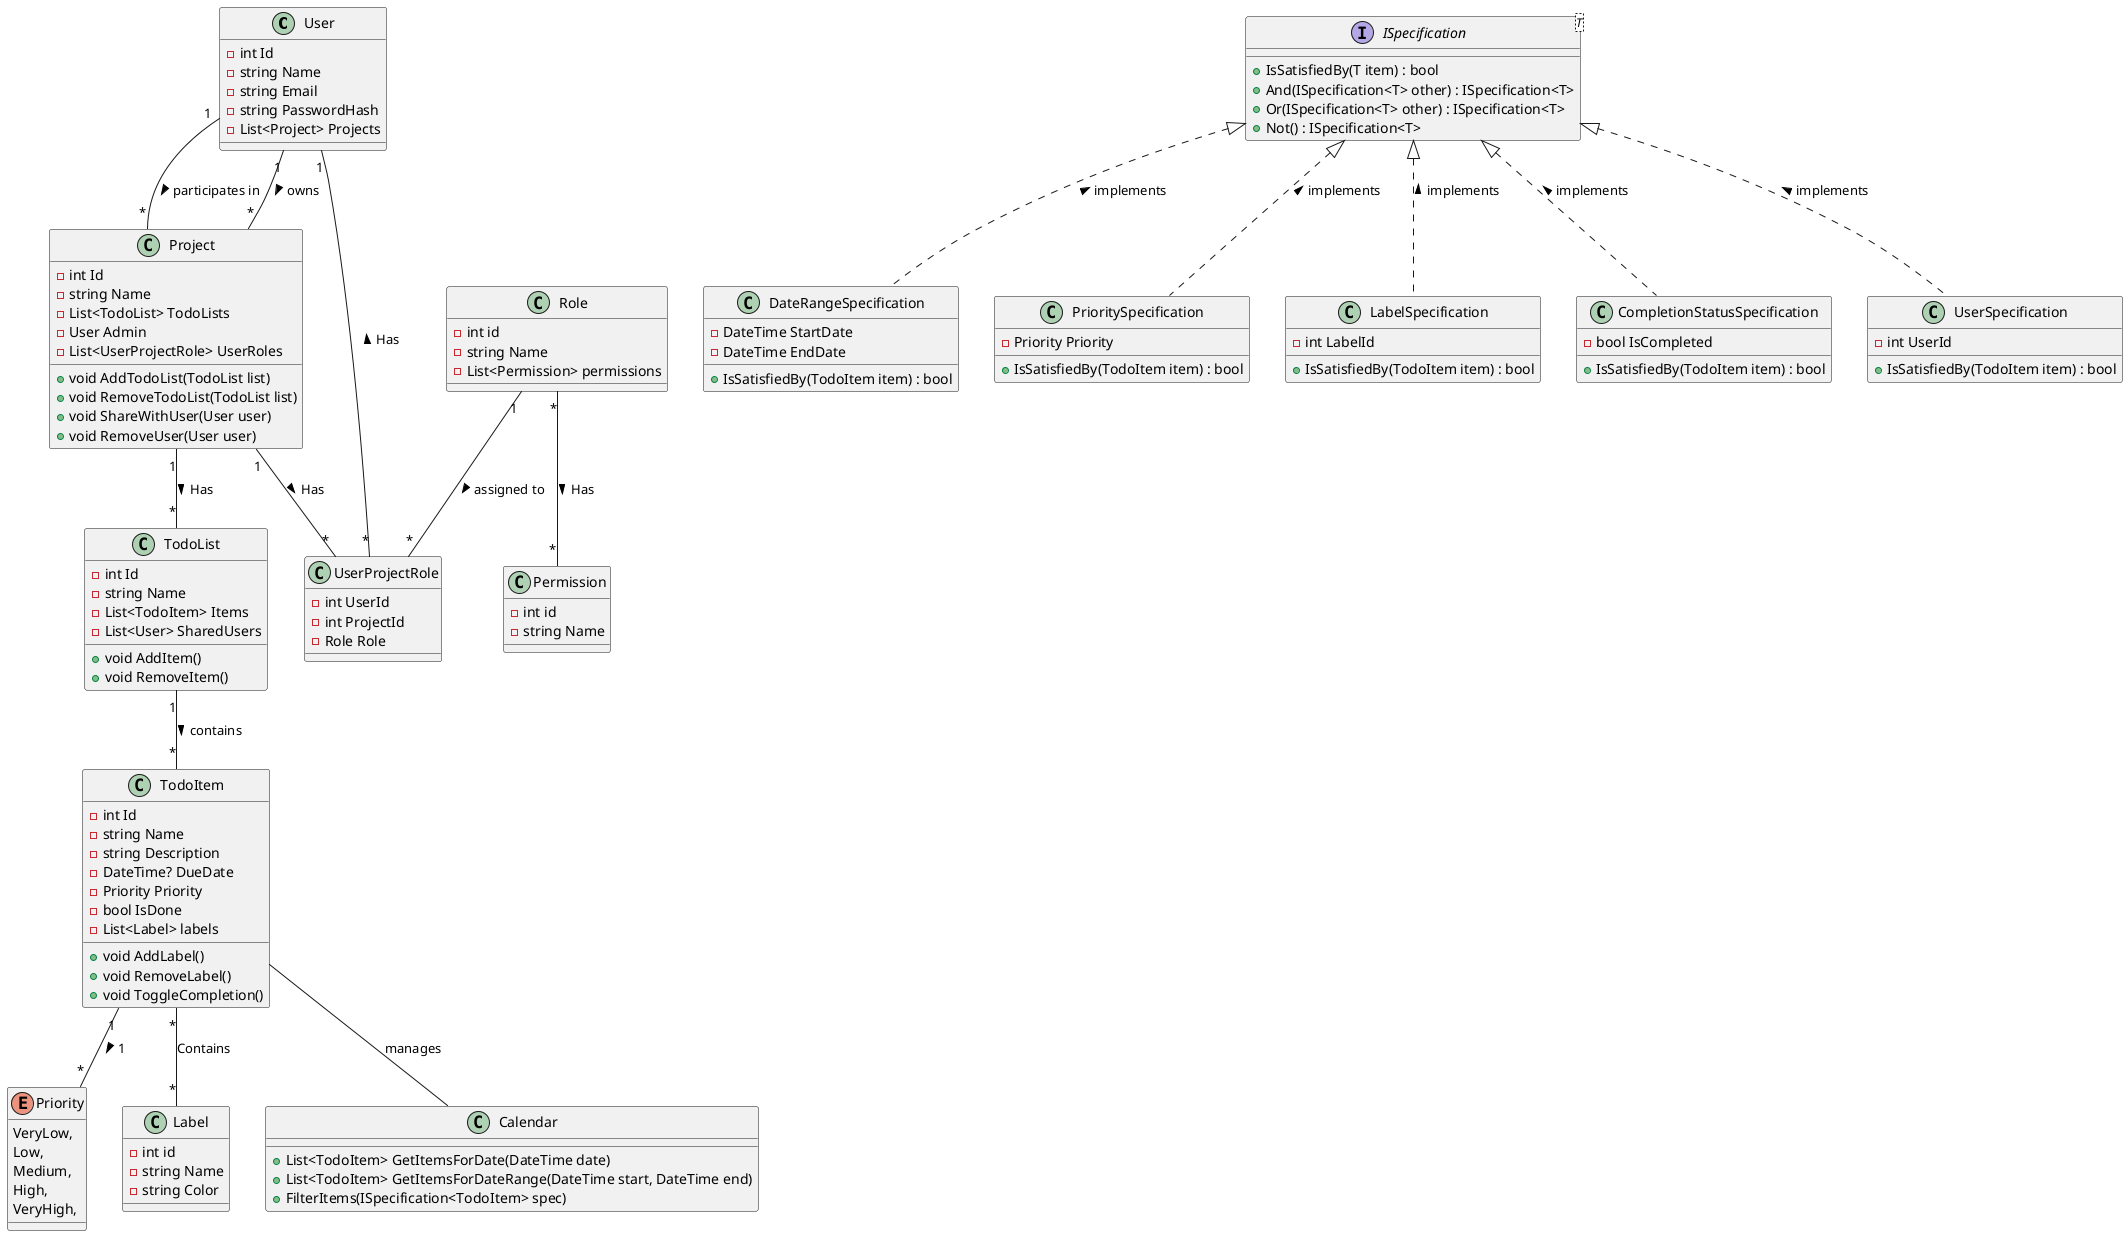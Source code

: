 @startuml
'https://plantuml.com/class-diagram


class User {
    -int Id
    -string Name
    -string Email
    -string PasswordHash
    -List<Project> Projects
}

class TodoList {
    -int Id
    -string Name
    -List<TodoItem> Items
    -List<User> SharedUsers
    +void AddItem()
    +void RemoveItem()
}

class TodoItem {
    -int Id
    -string Name
    -string Description
    -DateTime? DueDate
    -Priority Priority
    -bool IsDone
    -List<Label> labels
    +void AddLabel()
    +void RemoveLabel()
    +void ToggleCompletion()
}

class Project {
    -int Id
    -string Name
    -List<TodoList> TodoLists
    -User Admin
    -List<UserProjectRole> UserRoles
    +void AddTodoList(TodoList list)
    +void RemoveTodoList(TodoList list)
    +void ShareWithUser(User user)
    +void RemoveUser(User user)
}


enum Priority {
    VeryLow,
    Low,
    Medium,
    High,
    VeryHigh,
}

class Label {
    -int id
    -string Name
    -string Color
}


class Role {
    -int id
    -string Name
    -List<Permission> permissions
}

class Permission {
    -int id
    -string Name
}

class UserProjectRole {
    -int UserId
    -int ProjectId
    -Role Role
}

class Calendar {
    +List<TodoItem> GetItemsForDate(DateTime date)
    +List<TodoItem> GetItemsForDateRange(DateTime start, DateTime end)
    +FilterItems(ISpecification<TodoItem> spec)
}


User "1" -- "*" Project : participates in >
User "1" -- "*" Project : owns >
User "1" -- "*" UserProjectRole : Has <
TodoItem "*" -- "*" Label : Contains
TodoItem --  Calendar : manages
TodoItem "1" -- "*" Priority : 1 >
Role "*" -- "*" Permission : Has >
Role "1" -- "*" UserProjectRole : assigned to >
Project "1" -- "*" UserProjectRole : Has >


TodoList "1" -- "*" TodoItem : contains >
Project "1" -- "*" TodoList : Has >

interface ISpecification<T> {
    +IsSatisfiedBy(T item) : bool
    +And(ISpecification<T> other) : ISpecification<T>
    +Or(ISpecification<T> other) : ISpecification<T>
    +Not() : ISpecification<T>
}

class DateRangeSpecification {
    -DateTime StartDate
    -DateTime EndDate
    +IsSatisfiedBy(TodoItem item) : bool 
}

class PrioritySpecification {
    -Priority Priority
    +IsSatisfiedBy(TodoItem item) : bool 
}
class LabelSpecification {
    -int LabelId
    +IsSatisfiedBy(TodoItem item) : bool 
}
class CompletionStatusSpecification {
    -bool IsCompleted
    +IsSatisfiedBy(TodoItem item) : bool 
}

class UserSpecification {
    -int UserId
    +IsSatisfiedBy(TodoItem item) : bool 
}


ISpecification <|.. DateRangeSpecification: implements < 
ISpecification <|.. PrioritySpecification: implements <
ISpecification <|.. LabelSpecification: implements <
ISpecification <|.. CompletionStatusSpecification: implements <
ISpecification <|.. UserSpecification: implements <


@enduml